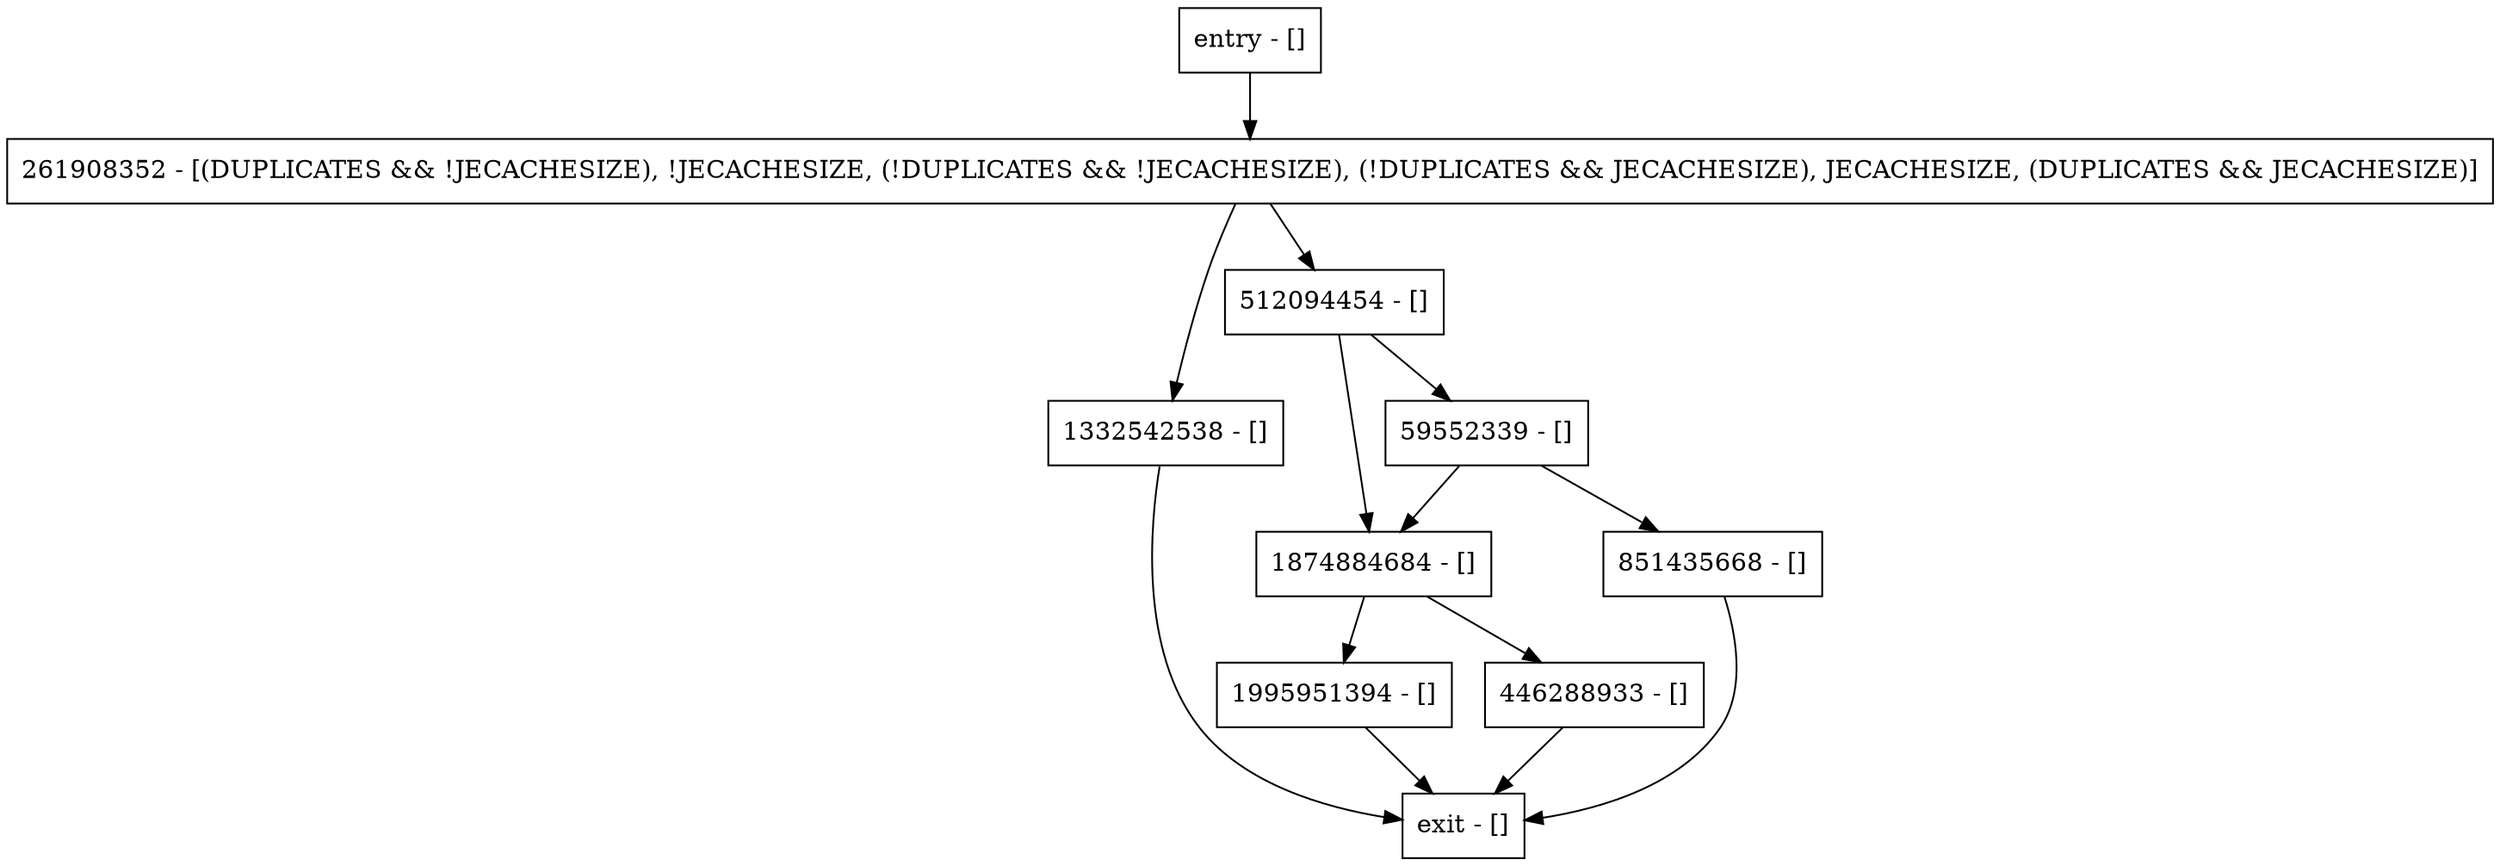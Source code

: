 digraph checkIfInvalid {
node [shape=record];
entry [label="entry - []"];
exit [label="exit - []"];
1332542538 [label="1332542538 - []"];
1995951394 [label="1995951394 - []"];
446288933 [label="446288933 - []"];
1874884684 [label="1874884684 - []"];
261908352 [label="261908352 - [(DUPLICATES && !JECACHESIZE), !JECACHESIZE, (!DUPLICATES && !JECACHESIZE), (!DUPLICATES && JECACHESIZE), JECACHESIZE, (DUPLICATES && JECACHESIZE)]"];
851435668 [label="851435668 - []"];
512094454 [label="512094454 - []"];
59552339 [label="59552339 - []"];
entry;
exit;
entry -> 261908352;
1332542538 -> exit;
1995951394 -> exit;
446288933 -> exit;
1874884684 -> 1995951394;
1874884684 -> 446288933;
261908352 -> 1332542538;
261908352 -> 512094454;
851435668 -> exit;
512094454 -> 1874884684;
512094454 -> 59552339;
59552339 -> 1874884684;
59552339 -> 851435668;
}
